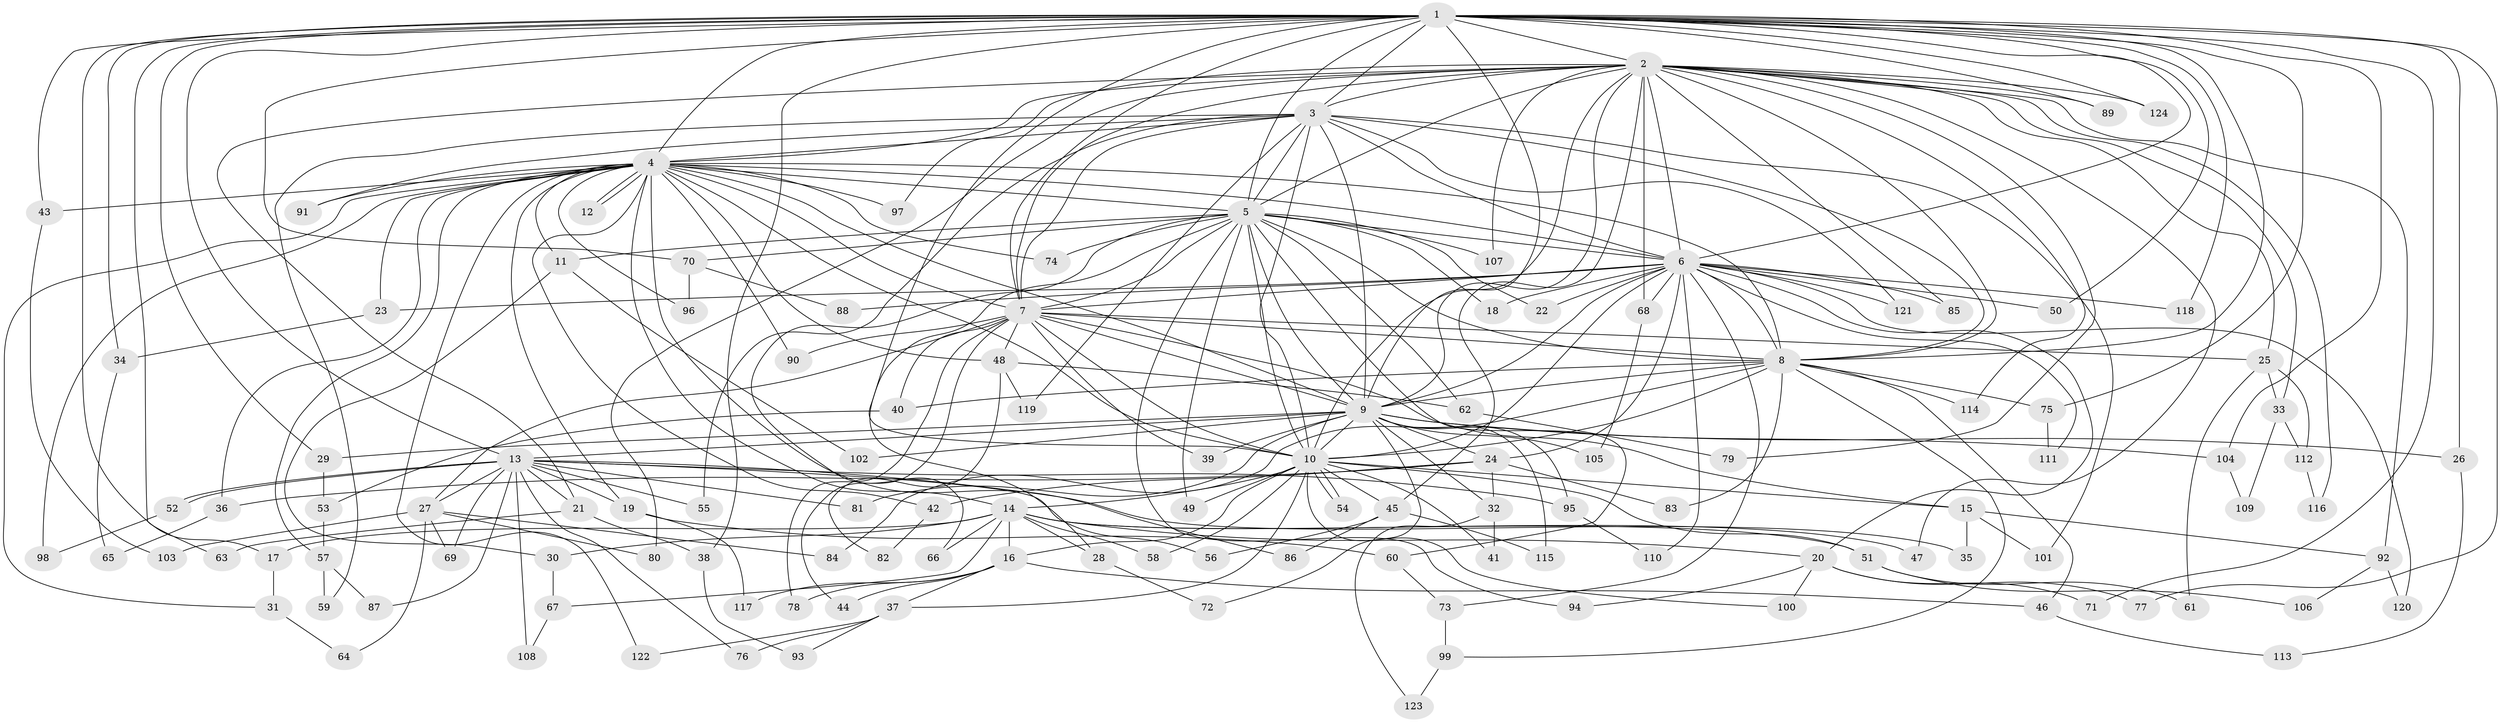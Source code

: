 // coarse degree distribution, {17: 0.02040816326530612, 16: 0.02040816326530612, 12: 0.02040816326530612, 29: 0.02040816326530612, 19: 0.02040816326530612, 15: 0.04081632653061224, 14: 0.02040816326530612, 21: 0.02040816326530612, 2: 0.42857142857142855, 11: 0.04081632653061224, 7: 0.04081632653061224, 4: 0.10204081632653061, 6: 0.04081632653061224, 3: 0.12244897959183673, 5: 0.04081632653061224}
// Generated by graph-tools (version 1.1) at 2025/17/03/04/25 18:17:54]
// undirected, 124 vertices, 273 edges
graph export_dot {
graph [start="1"]
  node [color=gray90,style=filled];
  1;
  2;
  3;
  4;
  5;
  6;
  7;
  8;
  9;
  10;
  11;
  12;
  13;
  14;
  15;
  16;
  17;
  18;
  19;
  20;
  21;
  22;
  23;
  24;
  25;
  26;
  27;
  28;
  29;
  30;
  31;
  32;
  33;
  34;
  35;
  36;
  37;
  38;
  39;
  40;
  41;
  42;
  43;
  44;
  45;
  46;
  47;
  48;
  49;
  50;
  51;
  52;
  53;
  54;
  55;
  56;
  57;
  58;
  59;
  60;
  61;
  62;
  63;
  64;
  65;
  66;
  67;
  68;
  69;
  70;
  71;
  72;
  73;
  74;
  75;
  76;
  77;
  78;
  79;
  80;
  81;
  82;
  83;
  84;
  85;
  86;
  87;
  88;
  89;
  90;
  91;
  92;
  93;
  94;
  95;
  96;
  97;
  98;
  99;
  100;
  101;
  102;
  103;
  104;
  105;
  106;
  107;
  108;
  109;
  110;
  111;
  112;
  113;
  114;
  115;
  116;
  117;
  118;
  119;
  120;
  121;
  122;
  123;
  124;
  1 -- 2;
  1 -- 3;
  1 -- 4;
  1 -- 5;
  1 -- 6;
  1 -- 7;
  1 -- 8;
  1 -- 9;
  1 -- 10;
  1 -- 13;
  1 -- 17;
  1 -- 26;
  1 -- 29;
  1 -- 34;
  1 -- 38;
  1 -- 43;
  1 -- 50;
  1 -- 63;
  1 -- 70;
  1 -- 71;
  1 -- 75;
  1 -- 77;
  1 -- 89;
  1 -- 104;
  1 -- 118;
  1 -- 124;
  2 -- 3;
  2 -- 4;
  2 -- 5;
  2 -- 6;
  2 -- 7;
  2 -- 8;
  2 -- 9;
  2 -- 10;
  2 -- 21;
  2 -- 25;
  2 -- 33;
  2 -- 45;
  2 -- 47;
  2 -- 68;
  2 -- 79;
  2 -- 80;
  2 -- 85;
  2 -- 89;
  2 -- 92;
  2 -- 97;
  2 -- 107;
  2 -- 114;
  2 -- 116;
  2 -- 124;
  3 -- 4;
  3 -- 5;
  3 -- 6;
  3 -- 7;
  3 -- 8;
  3 -- 9;
  3 -- 10;
  3 -- 55;
  3 -- 59;
  3 -- 91;
  3 -- 101;
  3 -- 119;
  3 -- 121;
  4 -- 5;
  4 -- 6;
  4 -- 7;
  4 -- 8;
  4 -- 9;
  4 -- 10;
  4 -- 11;
  4 -- 12;
  4 -- 12;
  4 -- 14;
  4 -- 19;
  4 -- 23;
  4 -- 31;
  4 -- 36;
  4 -- 42;
  4 -- 43;
  4 -- 48;
  4 -- 57;
  4 -- 74;
  4 -- 86;
  4 -- 90;
  4 -- 91;
  4 -- 96;
  4 -- 97;
  4 -- 98;
  4 -- 122;
  5 -- 6;
  5 -- 7;
  5 -- 8;
  5 -- 9;
  5 -- 10;
  5 -- 11;
  5 -- 18;
  5 -- 22;
  5 -- 28;
  5 -- 49;
  5 -- 60;
  5 -- 62;
  5 -- 66;
  5 -- 70;
  5 -- 74;
  5 -- 94;
  5 -- 107;
  6 -- 7;
  6 -- 8;
  6 -- 9;
  6 -- 10;
  6 -- 18;
  6 -- 20;
  6 -- 22;
  6 -- 23;
  6 -- 24;
  6 -- 50;
  6 -- 68;
  6 -- 73;
  6 -- 85;
  6 -- 88;
  6 -- 110;
  6 -- 111;
  6 -- 118;
  6 -- 120;
  6 -- 121;
  7 -- 8;
  7 -- 9;
  7 -- 10;
  7 -- 15;
  7 -- 25;
  7 -- 27;
  7 -- 39;
  7 -- 40;
  7 -- 44;
  7 -- 48;
  7 -- 78;
  7 -- 90;
  8 -- 9;
  8 -- 10;
  8 -- 40;
  8 -- 46;
  8 -- 75;
  8 -- 83;
  8 -- 84;
  8 -- 99;
  8 -- 114;
  9 -- 10;
  9 -- 13;
  9 -- 24;
  9 -- 26;
  9 -- 29;
  9 -- 32;
  9 -- 39;
  9 -- 72;
  9 -- 81;
  9 -- 95;
  9 -- 102;
  9 -- 104;
  9 -- 105;
  9 -- 115;
  10 -- 14;
  10 -- 15;
  10 -- 16;
  10 -- 37;
  10 -- 41;
  10 -- 45;
  10 -- 49;
  10 -- 51;
  10 -- 54;
  10 -- 54;
  10 -- 58;
  10 -- 100;
  11 -- 30;
  11 -- 102;
  13 -- 19;
  13 -- 21;
  13 -- 27;
  13 -- 35;
  13 -- 52;
  13 -- 52;
  13 -- 55;
  13 -- 56;
  13 -- 69;
  13 -- 76;
  13 -- 81;
  13 -- 87;
  13 -- 95;
  13 -- 108;
  14 -- 16;
  14 -- 17;
  14 -- 20;
  14 -- 28;
  14 -- 30;
  14 -- 47;
  14 -- 51;
  14 -- 58;
  14 -- 66;
  14 -- 67;
  15 -- 35;
  15 -- 92;
  15 -- 101;
  16 -- 37;
  16 -- 44;
  16 -- 46;
  16 -- 78;
  16 -- 117;
  17 -- 31;
  19 -- 60;
  19 -- 117;
  20 -- 71;
  20 -- 77;
  20 -- 94;
  20 -- 100;
  21 -- 38;
  21 -- 63;
  23 -- 34;
  24 -- 32;
  24 -- 36;
  24 -- 42;
  24 -- 83;
  25 -- 33;
  25 -- 61;
  25 -- 112;
  26 -- 113;
  27 -- 64;
  27 -- 69;
  27 -- 80;
  27 -- 84;
  27 -- 103;
  28 -- 72;
  29 -- 53;
  30 -- 67;
  31 -- 64;
  32 -- 41;
  32 -- 123;
  33 -- 109;
  33 -- 112;
  34 -- 65;
  36 -- 65;
  37 -- 76;
  37 -- 93;
  37 -- 122;
  38 -- 93;
  40 -- 53;
  42 -- 82;
  43 -- 103;
  45 -- 56;
  45 -- 86;
  45 -- 115;
  46 -- 113;
  48 -- 62;
  48 -- 82;
  48 -- 119;
  51 -- 61;
  51 -- 106;
  52 -- 98;
  53 -- 57;
  57 -- 59;
  57 -- 87;
  60 -- 73;
  62 -- 79;
  67 -- 108;
  68 -- 105;
  70 -- 88;
  70 -- 96;
  73 -- 99;
  75 -- 111;
  92 -- 106;
  92 -- 120;
  95 -- 110;
  99 -- 123;
  104 -- 109;
  112 -- 116;
}
